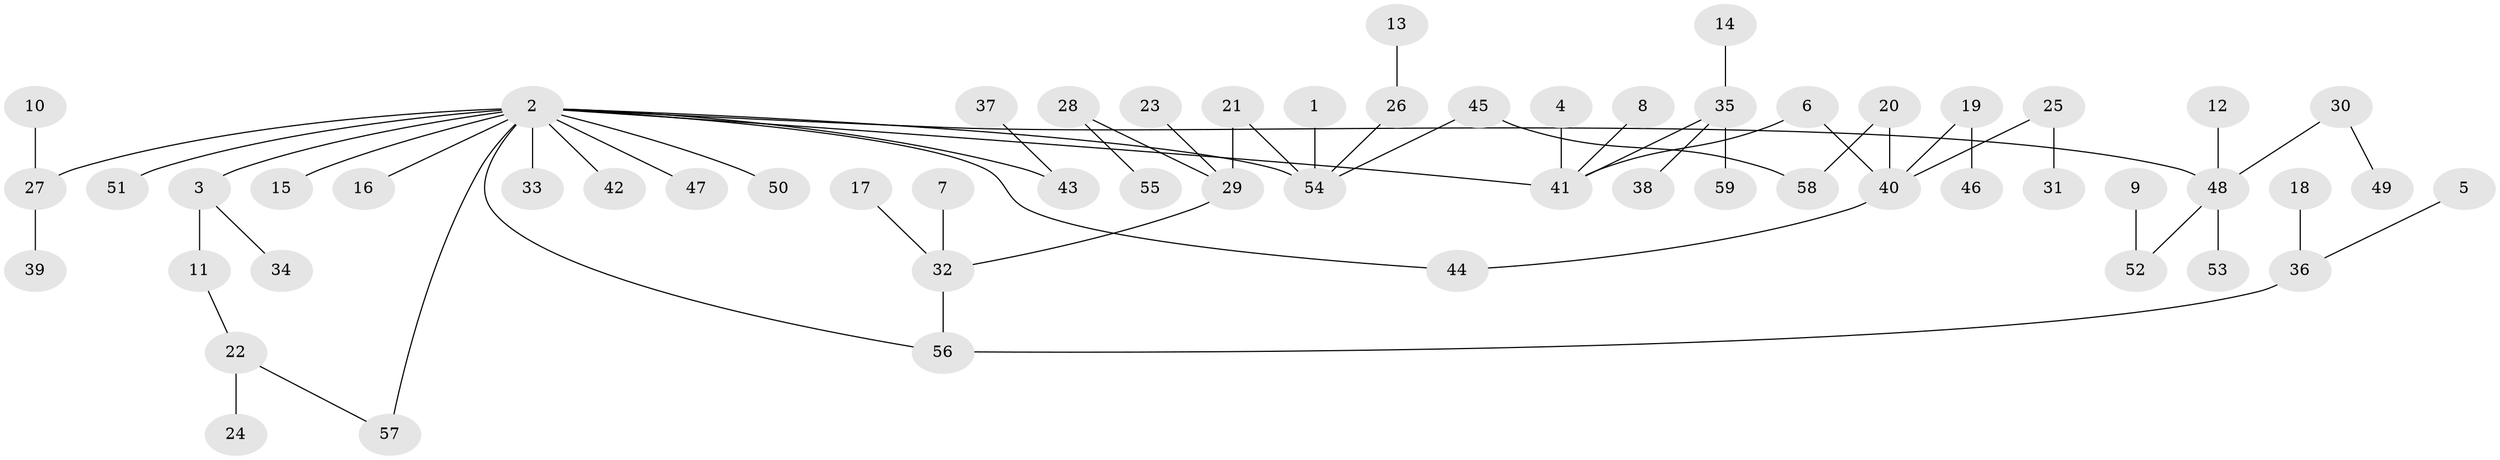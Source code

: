 // original degree distribution, {6: 0.03418803418803419, 9: 0.008547008547008548, 4: 0.05128205128205128, 2: 0.28205128205128205, 3: 0.1452991452991453, 1: 0.452991452991453, 5: 0.02564102564102564}
// Generated by graph-tools (version 1.1) at 2025/25/03/09/25 03:25:35]
// undirected, 59 vertices, 62 edges
graph export_dot {
graph [start="1"]
  node [color=gray90,style=filled];
  1;
  2;
  3;
  4;
  5;
  6;
  7;
  8;
  9;
  10;
  11;
  12;
  13;
  14;
  15;
  16;
  17;
  18;
  19;
  20;
  21;
  22;
  23;
  24;
  25;
  26;
  27;
  28;
  29;
  30;
  31;
  32;
  33;
  34;
  35;
  36;
  37;
  38;
  39;
  40;
  41;
  42;
  43;
  44;
  45;
  46;
  47;
  48;
  49;
  50;
  51;
  52;
  53;
  54;
  55;
  56;
  57;
  58;
  59;
  1 -- 54 [weight=1.0];
  2 -- 3 [weight=1.0];
  2 -- 15 [weight=1.0];
  2 -- 16 [weight=1.0];
  2 -- 27 [weight=1.0];
  2 -- 33 [weight=2.0];
  2 -- 41 [weight=1.0];
  2 -- 42 [weight=1.0];
  2 -- 43 [weight=1.0];
  2 -- 44 [weight=1.0];
  2 -- 47 [weight=1.0];
  2 -- 48 [weight=1.0];
  2 -- 50 [weight=1.0];
  2 -- 51 [weight=1.0];
  2 -- 54 [weight=1.0];
  2 -- 56 [weight=1.0];
  2 -- 57 [weight=1.0];
  3 -- 11 [weight=1.0];
  3 -- 34 [weight=1.0];
  4 -- 41 [weight=1.0];
  5 -- 36 [weight=1.0];
  6 -- 40 [weight=1.0];
  6 -- 41 [weight=1.0];
  7 -- 32 [weight=1.0];
  8 -- 41 [weight=1.0];
  9 -- 52 [weight=1.0];
  10 -- 27 [weight=1.0];
  11 -- 22 [weight=1.0];
  12 -- 48 [weight=1.0];
  13 -- 26 [weight=1.0];
  14 -- 35 [weight=1.0];
  17 -- 32 [weight=1.0];
  18 -- 36 [weight=1.0];
  19 -- 40 [weight=1.0];
  19 -- 46 [weight=1.0];
  20 -- 40 [weight=1.0];
  20 -- 58 [weight=1.0];
  21 -- 29 [weight=1.0];
  21 -- 54 [weight=1.0];
  22 -- 24 [weight=1.0];
  22 -- 57 [weight=1.0];
  23 -- 29 [weight=1.0];
  25 -- 31 [weight=1.0];
  25 -- 40 [weight=1.0];
  26 -- 54 [weight=1.0];
  27 -- 39 [weight=1.0];
  28 -- 29 [weight=1.0];
  28 -- 55 [weight=1.0];
  29 -- 32 [weight=1.0];
  30 -- 48 [weight=1.0];
  30 -- 49 [weight=1.0];
  32 -- 56 [weight=1.0];
  35 -- 38 [weight=1.0];
  35 -- 41 [weight=1.0];
  35 -- 59 [weight=1.0];
  36 -- 56 [weight=1.0];
  37 -- 43 [weight=1.0];
  40 -- 44 [weight=1.0];
  45 -- 54 [weight=1.0];
  45 -- 58 [weight=1.0];
  48 -- 52 [weight=1.0];
  48 -- 53 [weight=1.0];
}
